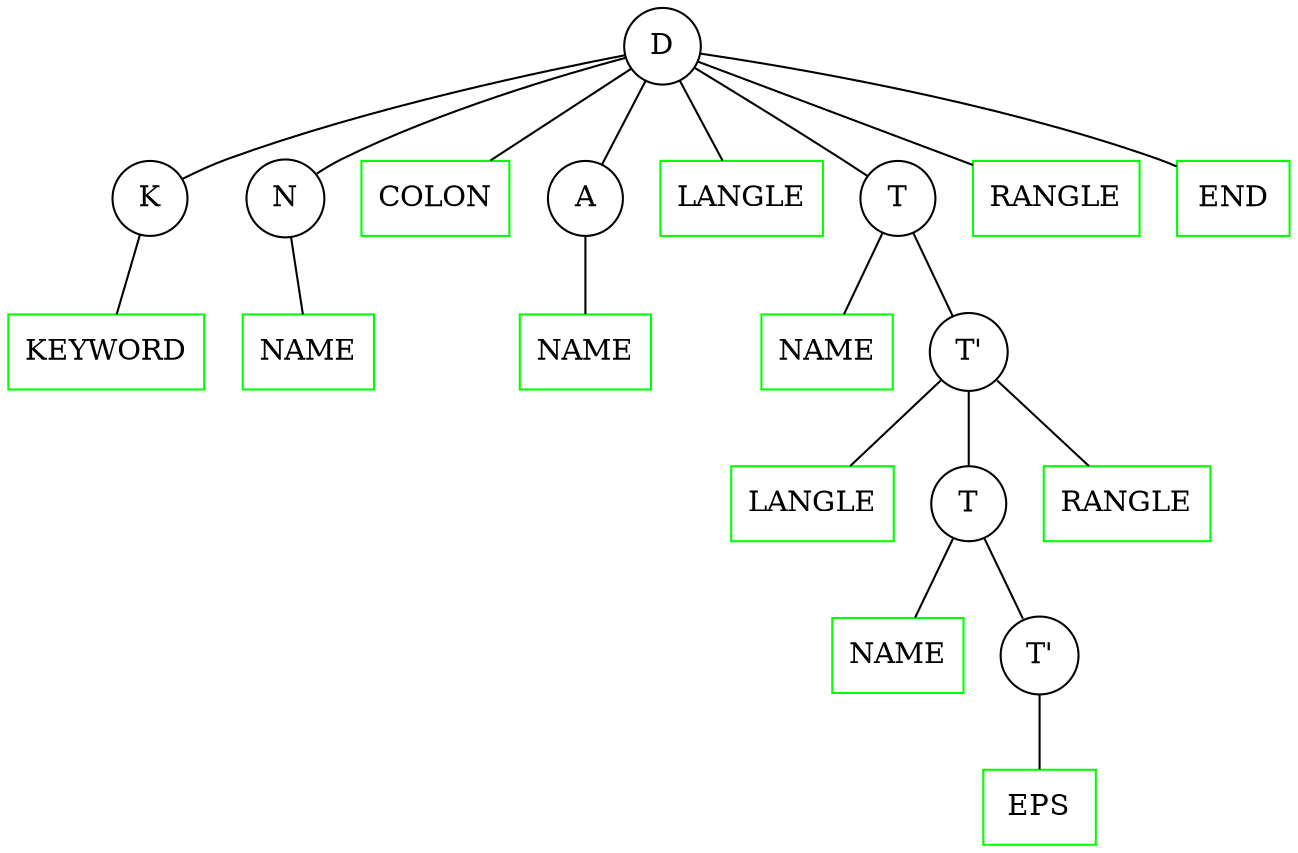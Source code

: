 strict graph KotlinArray {
    1[label="D" shape=circle];
    2[label="K" shape=circle];
    3[label="KEYWORD" shape=box color=green];
    4[label="N" shape=circle];
    5[label="NAME" shape=box color=green];
    6[label="COLON" shape=box color=green];
    7[label="A" shape=circle];
    8[label="NAME" shape=box color=green];
    9[label="LANGLE" shape=box color=green];
    10[label="T" shape=circle];
    11[label="NAME" shape=box color=green];
    12[label="T'" shape=circle];
    13[label="LANGLE" shape=box color=green];
    14[label="T" shape=circle];
    15[label="NAME" shape=box color=green];
    16[label="T'" shape=circle];
    17[label="EPS" shape=box color=green];
    18[label="RANGLE" shape=box color=green];
    19[label="RANGLE" shape=box color=green];
    20[label="END" shape=box color=green];
    1 -- 2;
    2 -- 3;
    1 -- 4;
    4 -- 5;
    1 -- 6;
    1 -- 7;
    7 -- 8;
    1 -- 9;
    1 -- 10;
    10 -- 11;
    10 -- 12;
    12 -- 13;
    12 -- 14;
    14 -- 15;
    14 -- 16;
    16 -- 17;
    12 -- 18;
    1 -- 19;
    1 -- 20;
}
